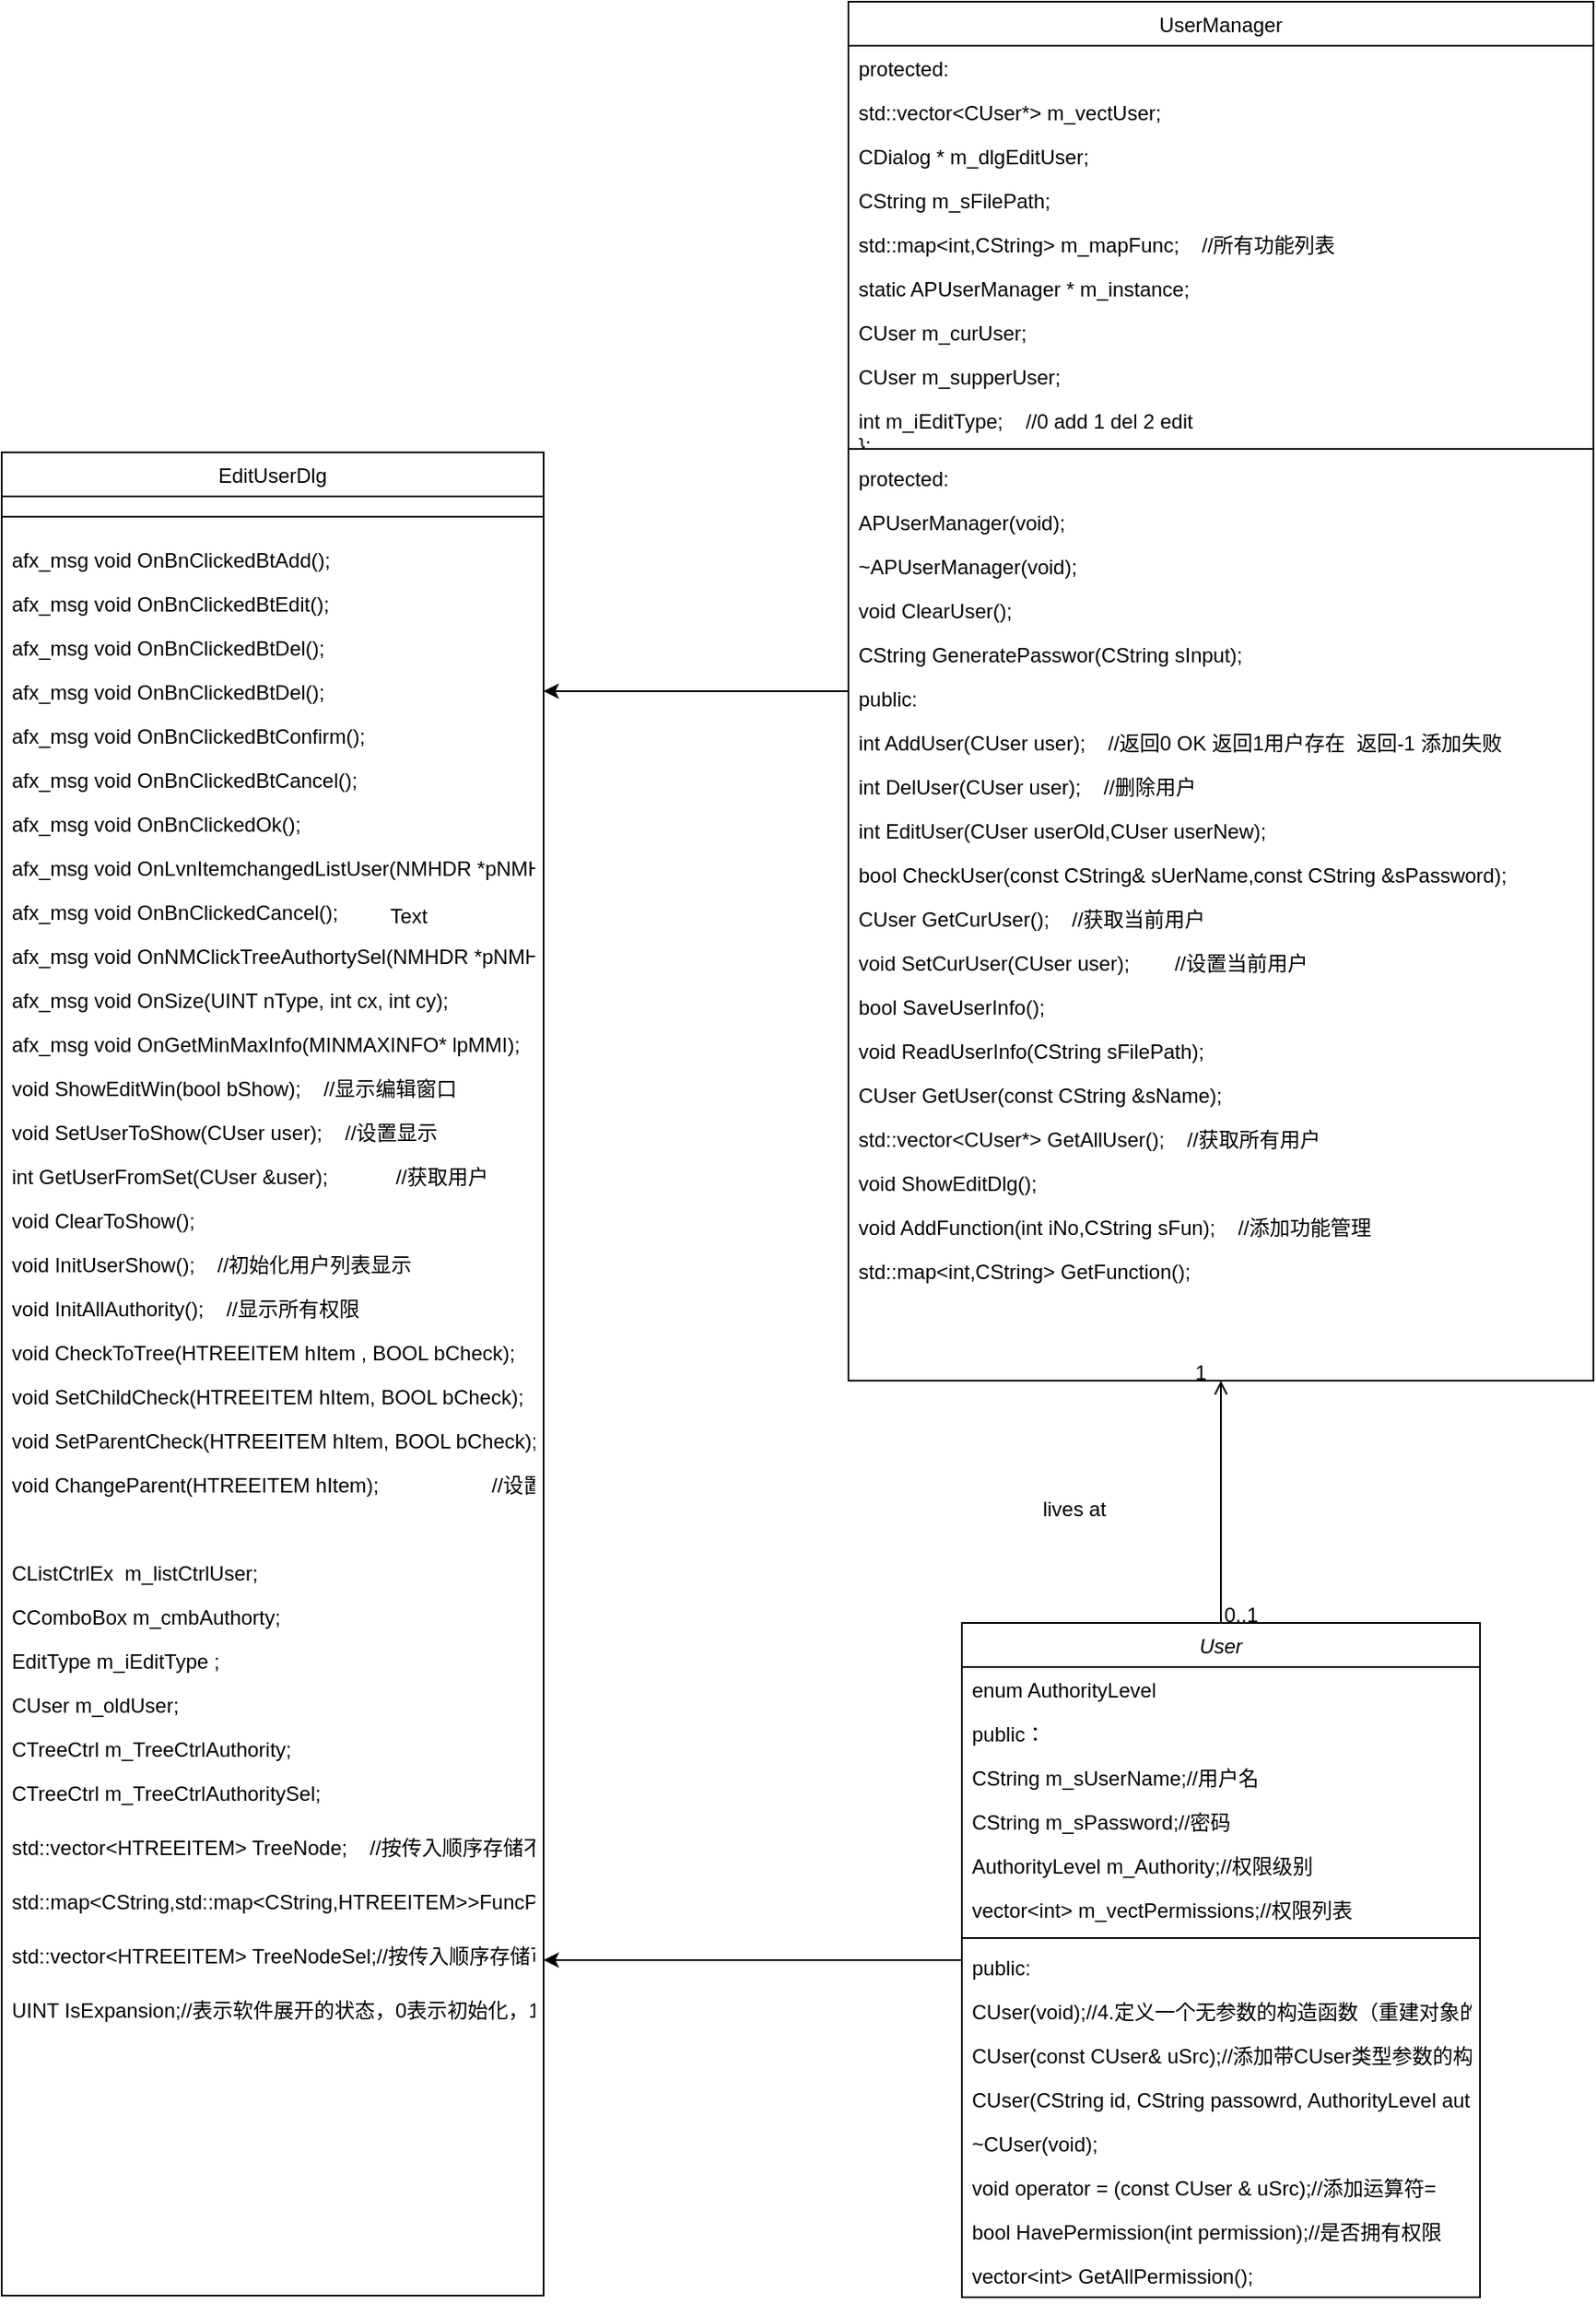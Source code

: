<mxfile version="18.0.1" type="github">
  <diagram id="C5RBs43oDa-KdzZeNtuy" name="Page-1">
    <mxGraphModel dx="1730" dy="893" grid="1" gridSize="10" guides="1" tooltips="1" connect="1" arrows="1" fold="1" page="1" pageScale="1" pageWidth="827" pageHeight="1169" math="0" shadow="0">
      <root>
        <mxCell id="WIyWlLk6GJQsqaUBKTNV-0" />
        <mxCell id="WIyWlLk6GJQsqaUBKTNV-1" parent="WIyWlLk6GJQsqaUBKTNV-0" />
        <mxCell id="l4j0BiACsp0UL-2ELMvY-80" value="" style="edgeStyle=orthogonalEdgeStyle;rounded=0;orthogonalLoop=1;jettySize=auto;html=1;" edge="1" parent="WIyWlLk6GJQsqaUBKTNV-1" source="zkfFHV4jXpPFQw0GAbJ--0" target="l4j0BiACsp0UL-2ELMvY-41">
          <mxGeometry relative="1" as="geometry" />
        </mxCell>
        <mxCell id="zkfFHV4jXpPFQw0GAbJ--0" value="User" style="swimlane;fontStyle=2;align=center;verticalAlign=top;childLayout=stackLayout;horizontal=1;startSize=26;horizontalStack=0;resizeParent=1;resizeLast=0;collapsible=1;marginBottom=0;rounded=0;shadow=0;strokeWidth=1;" parent="WIyWlLk6GJQsqaUBKTNV-1" vertex="1">
          <mxGeometry x="567" y="1027" width="306" height="398" as="geometry">
            <mxRectangle x="230" y="140" width="160" height="26" as="alternateBounds" />
          </mxGeometry>
        </mxCell>
        <mxCell id="zkfFHV4jXpPFQw0GAbJ--1" value="enum AuthorityLevel" style="text;align=left;verticalAlign=top;spacingLeft=4;spacingRight=4;overflow=hidden;rotatable=0;points=[[0,0.5],[1,0.5]];portConstraint=eastwest;" parent="zkfFHV4jXpPFQw0GAbJ--0" vertex="1">
          <mxGeometry y="26" width="306" height="26" as="geometry" />
        </mxCell>
        <mxCell id="l4j0BiACsp0UL-2ELMvY-47" value="public：" style="text;align=left;verticalAlign=top;spacingLeft=4;spacingRight=4;overflow=hidden;rotatable=0;points=[[0,0.5],[1,0.5]];portConstraint=eastwest;" vertex="1" parent="zkfFHV4jXpPFQw0GAbJ--0">
          <mxGeometry y="52" width="306" height="26" as="geometry" />
        </mxCell>
        <mxCell id="zkfFHV4jXpPFQw0GAbJ--2" value="CString m_sUserName;//用户名" style="text;align=left;verticalAlign=top;spacingLeft=4;spacingRight=4;overflow=hidden;rotatable=0;points=[[0,0.5],[1,0.5]];portConstraint=eastwest;rounded=0;shadow=0;html=0;" parent="zkfFHV4jXpPFQw0GAbJ--0" vertex="1">
          <mxGeometry y="78" width="306" height="26" as="geometry" />
        </mxCell>
        <mxCell id="zkfFHV4jXpPFQw0GAbJ--3" value="CString m_sPassword;//密码" style="text;align=left;verticalAlign=top;spacingLeft=4;spacingRight=4;overflow=hidden;rotatable=0;points=[[0,0.5],[1,0.5]];portConstraint=eastwest;rounded=0;shadow=0;html=0;" parent="zkfFHV4jXpPFQw0GAbJ--0" vertex="1">
          <mxGeometry y="104" width="306" height="26" as="geometry" />
        </mxCell>
        <mxCell id="l4j0BiACsp0UL-2ELMvY-46" value="AuthorityLevel m_Authority;//权限级别" style="text;align=left;verticalAlign=top;spacingLeft=4;spacingRight=4;overflow=hidden;rotatable=0;points=[[0,0.5],[1,0.5]];portConstraint=eastwest;rounded=0;shadow=0;html=0;" vertex="1" parent="zkfFHV4jXpPFQw0GAbJ--0">
          <mxGeometry y="130" width="306" height="26" as="geometry" />
        </mxCell>
        <mxCell id="l4j0BiACsp0UL-2ELMvY-45" value="vector&lt;int&gt; m_vectPermissions;//权限列表" style="text;align=left;verticalAlign=top;spacingLeft=4;spacingRight=4;overflow=hidden;rotatable=0;points=[[0,0.5],[1,0.5]];portConstraint=eastwest;rounded=0;shadow=0;html=0;" vertex="1" parent="zkfFHV4jXpPFQw0GAbJ--0">
          <mxGeometry y="156" width="306" height="26" as="geometry" />
        </mxCell>
        <mxCell id="zkfFHV4jXpPFQw0GAbJ--4" value="" style="line;html=1;strokeWidth=1;align=left;verticalAlign=middle;spacingTop=-1;spacingLeft=3;spacingRight=3;rotatable=0;labelPosition=right;points=[];portConstraint=eastwest;" parent="zkfFHV4jXpPFQw0GAbJ--0" vertex="1">
          <mxGeometry y="182" width="306" height="8" as="geometry" />
        </mxCell>
        <mxCell id="zkfFHV4jXpPFQw0GAbJ--5" value="public:" style="text;align=left;verticalAlign=top;spacingLeft=4;spacingRight=4;overflow=hidden;rotatable=0;points=[[0,0.5],[1,0.5]];portConstraint=eastwest;" parent="zkfFHV4jXpPFQw0GAbJ--0" vertex="1">
          <mxGeometry y="190" width="306" height="26" as="geometry" />
        </mxCell>
        <mxCell id="l4j0BiACsp0UL-2ELMvY-51" value="CUser(void);//4.定义一个无参数的构造函数（重建对象的时候要用）" style="text;align=left;verticalAlign=top;spacingLeft=4;spacingRight=4;overflow=hidden;rotatable=0;points=[[0,0.5],[1,0.5]];portConstraint=eastwest;" vertex="1" parent="zkfFHV4jXpPFQw0GAbJ--0">
          <mxGeometry y="216" width="306" height="26" as="geometry" />
        </mxCell>
        <mxCell id="l4j0BiACsp0UL-2ELMvY-50" value="CUser(const CUser&amp; uSrc);//添加带CUser类型参数的构造函数" style="text;align=left;verticalAlign=top;spacingLeft=4;spacingRight=4;overflow=hidden;rotatable=0;points=[[0,0.5],[1,0.5]];portConstraint=eastwest;" vertex="1" parent="zkfFHV4jXpPFQw0GAbJ--0">
          <mxGeometry y="242" width="306" height="26" as="geometry" />
        </mxCell>
        <mxCell id="l4j0BiACsp0UL-2ELMvY-49" value="CUser(CString id, CString passowrd, AuthorityLevel authority, vector&lt;int&gt; permissions);" style="text;align=left;verticalAlign=top;spacingLeft=4;spacingRight=4;overflow=hidden;rotatable=0;points=[[0,0.5],[1,0.5]];portConstraint=eastwest;" vertex="1" parent="zkfFHV4jXpPFQw0GAbJ--0">
          <mxGeometry y="268" width="306" height="26" as="geometry" />
        </mxCell>
        <mxCell id="l4j0BiACsp0UL-2ELMvY-48" value="~CUser(void);" style="text;align=left;verticalAlign=top;spacingLeft=4;spacingRight=4;overflow=hidden;rotatable=0;points=[[0,0.5],[1,0.5]];portConstraint=eastwest;" vertex="1" parent="zkfFHV4jXpPFQw0GAbJ--0">
          <mxGeometry y="294" width="306" height="26" as="geometry" />
        </mxCell>
        <mxCell id="l4j0BiACsp0UL-2ELMvY-54" value="void operator = (const CUser &amp; uSrc);//添加运算符=" style="text;align=left;verticalAlign=top;spacingLeft=4;spacingRight=4;overflow=hidden;rotatable=0;points=[[0,0.5],[1,0.5]];portConstraint=eastwest;" vertex="1" parent="zkfFHV4jXpPFQw0GAbJ--0">
          <mxGeometry y="320" width="306" height="26" as="geometry" />
        </mxCell>
        <mxCell id="l4j0BiACsp0UL-2ELMvY-53" value="bool HavePermission(int permission);//是否拥有权限" style="text;align=left;verticalAlign=top;spacingLeft=4;spacingRight=4;overflow=hidden;rotatable=0;points=[[0,0.5],[1,0.5]];portConstraint=eastwest;" vertex="1" parent="zkfFHV4jXpPFQw0GAbJ--0">
          <mxGeometry y="346" width="306" height="26" as="geometry" />
        </mxCell>
        <mxCell id="l4j0BiACsp0UL-2ELMvY-52" value="vector&lt;int&gt; GetAllPermission();" style="text;align=left;verticalAlign=top;spacingLeft=4;spacingRight=4;overflow=hidden;rotatable=0;points=[[0,0.5],[1,0.5]];portConstraint=eastwest;" vertex="1" parent="zkfFHV4jXpPFQw0GAbJ--0">
          <mxGeometry y="372" width="306" height="26" as="geometry" />
        </mxCell>
        <mxCell id="zkfFHV4jXpPFQw0GAbJ--6" value="EditUserDlg" style="swimlane;fontStyle=0;align=center;verticalAlign=top;childLayout=stackLayout;horizontal=1;startSize=26;horizontalStack=0;resizeParent=1;resizeLast=0;collapsible=1;marginBottom=0;rounded=0;shadow=0;strokeWidth=1;" parent="WIyWlLk6GJQsqaUBKTNV-1" vertex="1">
          <mxGeometry y="336" width="320" height="1088" as="geometry">
            <mxRectangle x="130" y="380" width="160" height="26" as="alternateBounds" />
          </mxGeometry>
        </mxCell>
        <mxCell id="zkfFHV4jXpPFQw0GAbJ--9" value="" style="line;html=1;strokeWidth=1;align=left;verticalAlign=middle;spacingTop=-1;spacingLeft=3;spacingRight=3;rotatable=0;labelPosition=right;points=[];portConstraint=eastwest;" parent="zkfFHV4jXpPFQw0GAbJ--6" vertex="1">
          <mxGeometry y="26" width="320" height="24" as="geometry" />
        </mxCell>
        <mxCell id="zkfFHV4jXpPFQw0GAbJ--11" value="afx_msg void OnBnClickedBtAdd();" style="text;align=left;verticalAlign=top;spacingLeft=4;spacingRight=4;overflow=hidden;rotatable=0;points=[[0,0.5],[1,0.5]];portConstraint=eastwest;" parent="zkfFHV4jXpPFQw0GAbJ--6" vertex="1">
          <mxGeometry y="50" width="320" height="26" as="geometry" />
        </mxCell>
        <mxCell id="l4j0BiACsp0UL-2ELMvY-2" value="afx_msg void OnBnClickedBtEdit();" style="text;align=left;verticalAlign=top;spacingLeft=4;spacingRight=4;overflow=hidden;rotatable=0;points=[[0,0.5],[1,0.5]];portConstraint=eastwest;" vertex="1" parent="zkfFHV4jXpPFQw0GAbJ--6">
          <mxGeometry y="76" width="320" height="26" as="geometry" />
        </mxCell>
        <mxCell id="l4j0BiACsp0UL-2ELMvY-1" value="afx_msg void OnBnClickedBtDel();" style="text;align=left;verticalAlign=top;spacingLeft=4;spacingRight=4;overflow=hidden;rotatable=0;points=[[0,0.5],[1,0.5]];portConstraint=eastwest;" vertex="1" parent="zkfFHV4jXpPFQw0GAbJ--6">
          <mxGeometry y="102" width="320" height="26" as="geometry" />
        </mxCell>
        <mxCell id="l4j0BiACsp0UL-2ELMvY-9" value="afx_msg void OnBnClickedBtDel();" style="text;align=left;verticalAlign=top;spacingLeft=4;spacingRight=4;overflow=hidden;rotatable=0;points=[[0,0.5],[1,0.5]];portConstraint=eastwest;" vertex="1" parent="zkfFHV4jXpPFQw0GAbJ--6">
          <mxGeometry y="128" width="320" height="26" as="geometry" />
        </mxCell>
        <mxCell id="l4j0BiACsp0UL-2ELMvY-8" value="afx_msg void OnBnClickedBtConfirm();" style="text;align=left;verticalAlign=top;spacingLeft=4;spacingRight=4;overflow=hidden;rotatable=0;points=[[0,0.5],[1,0.5]];portConstraint=eastwest;" vertex="1" parent="zkfFHV4jXpPFQw0GAbJ--6">
          <mxGeometry y="154" width="320" height="26" as="geometry" />
        </mxCell>
        <mxCell id="l4j0BiACsp0UL-2ELMvY-7" value="afx_msg void OnBnClickedBtCancel();" style="text;align=left;verticalAlign=top;spacingLeft=4;spacingRight=4;overflow=hidden;rotatable=0;points=[[0,0.5],[1,0.5]];portConstraint=eastwest;" vertex="1" parent="zkfFHV4jXpPFQw0GAbJ--6">
          <mxGeometry y="180" width="320" height="26" as="geometry" />
        </mxCell>
        <mxCell id="l4j0BiACsp0UL-2ELMvY-6" value="afx_msg void OnBnClickedOk();" style="text;align=left;verticalAlign=top;spacingLeft=4;spacingRight=4;overflow=hidden;rotatable=0;points=[[0,0.5],[1,0.5]];portConstraint=eastwest;" vertex="1" parent="zkfFHV4jXpPFQw0GAbJ--6">
          <mxGeometry y="206" width="320" height="26" as="geometry" />
        </mxCell>
        <mxCell id="l4j0BiACsp0UL-2ELMvY-5" value="afx_msg void OnLvnItemchangedListUser(NMHDR *pNMHDR, LRESULT *pResult);" style="text;align=left;verticalAlign=top;spacingLeft=4;spacingRight=4;overflow=hidden;rotatable=0;points=[[0,0.5],[1,0.5]];portConstraint=eastwest;" vertex="1" parent="zkfFHV4jXpPFQw0GAbJ--6">
          <mxGeometry y="232" width="320" height="26" as="geometry" />
        </mxCell>
        <mxCell id="l4j0BiACsp0UL-2ELMvY-16" value="afx_msg void OnBnClickedCancel();" style="text;align=left;verticalAlign=top;spacingLeft=4;spacingRight=4;overflow=hidden;rotatable=0;points=[[0,0.5],[1,0.5]];portConstraint=eastwest;" vertex="1" parent="zkfFHV4jXpPFQw0GAbJ--6">
          <mxGeometry y="258" width="320" height="26" as="geometry" />
        </mxCell>
        <mxCell id="l4j0BiACsp0UL-2ELMvY-15" value="afx_msg void OnNMClickTreeAuthortySel(NMHDR *pNMHDR, LRESULT *pResult);" style="text;align=left;verticalAlign=top;spacingLeft=4;spacingRight=4;overflow=hidden;rotatable=0;points=[[0,0.5],[1,0.5]];portConstraint=eastwest;" vertex="1" parent="zkfFHV4jXpPFQw0GAbJ--6">
          <mxGeometry y="284" width="320" height="26" as="geometry" />
        </mxCell>
        <mxCell id="l4j0BiACsp0UL-2ELMvY-14" value="afx_msg void OnSize(UINT nType, int cx, int cy);" style="text;align=left;verticalAlign=top;spacingLeft=4;spacingRight=4;overflow=hidden;rotatable=0;points=[[0,0.5],[1,0.5]];portConstraint=eastwest;" vertex="1" parent="zkfFHV4jXpPFQw0GAbJ--6">
          <mxGeometry y="310" width="320" height="26" as="geometry" />
        </mxCell>
        <mxCell id="l4j0BiACsp0UL-2ELMvY-13" value="afx_msg void OnGetMinMaxInfo(MINMAXINFO* lpMMI);" style="text;align=left;verticalAlign=top;spacingLeft=4;spacingRight=4;overflow=hidden;rotatable=0;points=[[0,0.5],[1,0.5]];portConstraint=eastwest;" vertex="1" parent="zkfFHV4jXpPFQw0GAbJ--6">
          <mxGeometry y="336" width="320" height="26" as="geometry" />
        </mxCell>
        <mxCell id="l4j0BiACsp0UL-2ELMvY-12" value="void ShowEditWin(bool bShow);    //显示编辑窗口" style="text;align=left;verticalAlign=top;spacingLeft=4;spacingRight=4;overflow=hidden;rotatable=0;points=[[0,0.5],[1,0.5]];portConstraint=eastwest;" vertex="1" parent="zkfFHV4jXpPFQw0GAbJ--6">
          <mxGeometry y="362" width="320" height="26" as="geometry" />
        </mxCell>
        <mxCell id="l4j0BiACsp0UL-2ELMvY-11" value="void SetUserToShow(CUser user);    //设置显示" style="text;align=left;verticalAlign=top;spacingLeft=4;spacingRight=4;overflow=hidden;rotatable=0;points=[[0,0.5],[1,0.5]];portConstraint=eastwest;" vertex="1" parent="zkfFHV4jXpPFQw0GAbJ--6">
          <mxGeometry y="388" width="320" height="26" as="geometry" />
        </mxCell>
        <mxCell id="l4j0BiACsp0UL-2ELMvY-22" value="int GetUserFromSet(CUser &amp;user);            //获取用户" style="text;align=left;verticalAlign=top;spacingLeft=4;spacingRight=4;overflow=hidden;rotatable=0;points=[[0,0.5],[1,0.5]];portConstraint=eastwest;" vertex="1" parent="zkfFHV4jXpPFQw0GAbJ--6">
          <mxGeometry y="414" width="320" height="26" as="geometry" />
        </mxCell>
        <mxCell id="l4j0BiACsp0UL-2ELMvY-21" value="void ClearToShow();" style="text;align=left;verticalAlign=top;spacingLeft=4;spacingRight=4;overflow=hidden;rotatable=0;points=[[0,0.5],[1,0.5]];portConstraint=eastwest;" vertex="1" parent="zkfFHV4jXpPFQw0GAbJ--6">
          <mxGeometry y="440" width="320" height="26" as="geometry" />
        </mxCell>
        <mxCell id="l4j0BiACsp0UL-2ELMvY-20" value="void InitUserShow();    //初始化用户列表显示" style="text;align=left;verticalAlign=top;spacingLeft=4;spacingRight=4;overflow=hidden;rotatable=0;points=[[0,0.5],[1,0.5]];portConstraint=eastwest;" vertex="1" parent="zkfFHV4jXpPFQw0GAbJ--6">
          <mxGeometry y="466" width="320" height="26" as="geometry" />
        </mxCell>
        <mxCell id="l4j0BiACsp0UL-2ELMvY-19" value="void InitAllAuthority();    //显示所有权限" style="text;align=left;verticalAlign=top;spacingLeft=4;spacingRight=4;overflow=hidden;rotatable=0;points=[[0,0.5],[1,0.5]];portConstraint=eastwest;" vertex="1" parent="zkfFHV4jXpPFQw0GAbJ--6">
          <mxGeometry y="492" width="320" height="26" as="geometry" />
        </mxCell>
        <mxCell id="l4j0BiACsp0UL-2ELMvY-18" value="void CheckToTree(HTREEITEM hItem , BOOL bCheck);    //当前节点被选择后会对整个树状图做出的反应" style="text;align=left;verticalAlign=top;spacingLeft=4;spacingRight=4;overflow=hidden;rotatable=0;points=[[0,0.5],[1,0.5]];portConstraint=eastwest;" vertex="1" parent="zkfFHV4jXpPFQw0GAbJ--6">
          <mxGeometry y="518" width="320" height="26" as="geometry" />
        </mxCell>
        <mxCell id="l4j0BiACsp0UL-2ELMvY-17" value="void SetChildCheck(HTREEITEM hItem, BOOL bCheck);    //当父节点被选中后子节点的反应" style="text;align=left;verticalAlign=top;spacingLeft=4;spacingRight=4;overflow=hidden;rotatable=0;points=[[0,0.5],[1,0.5]];portConstraint=eastwest;" vertex="1" parent="zkfFHV4jXpPFQw0GAbJ--6">
          <mxGeometry y="544" width="320" height="26" as="geometry" />
        </mxCell>
        <mxCell id="l4j0BiACsp0UL-2ELMvY-27" value="void SetParentCheck(HTREEITEM hItem, BOOL bCheck);    //当子节点被选中后父节点的反应" style="text;align=left;verticalAlign=top;spacingLeft=4;spacingRight=4;overflow=hidden;rotatable=0;points=[[0,0.5],[1,0.5]];portConstraint=eastwest;" vertex="1" parent="zkfFHV4jXpPFQw0GAbJ--6">
          <mxGeometry y="570" width="320" height="26" as="geometry" />
        </mxCell>
        <mxCell id="l4j0BiACsp0UL-2ELMvY-26" value="void ChangeParent(HTREEITEM hItem);                    //设置子节点如果被选中则展开父节点" style="text;align=left;verticalAlign=top;spacingLeft=4;spacingRight=4;overflow=hidden;rotatable=0;points=[[0,0.5],[1,0.5]];portConstraint=eastwest;" vertex="1" parent="zkfFHV4jXpPFQw0GAbJ--6">
          <mxGeometry y="596" width="320" height="26" as="geometry" />
        </mxCell>
        <mxCell id="l4j0BiACsp0UL-2ELMvY-25" style="text;align=left;verticalAlign=top;spacingLeft=4;spacingRight=4;overflow=hidden;rotatable=0;points=[[0,0.5],[1,0.5]];portConstraint=eastwest;" vertex="1" parent="zkfFHV4jXpPFQw0GAbJ--6">
          <mxGeometry y="622" width="320" height="26" as="geometry" />
        </mxCell>
        <mxCell id="l4j0BiACsp0UL-2ELMvY-24" value="CListCtrlEx  m_listCtrlUser;" style="text;align=left;verticalAlign=top;spacingLeft=4;spacingRight=4;overflow=hidden;rotatable=0;points=[[0,0.5],[1,0.5]];portConstraint=eastwest;" vertex="1" parent="zkfFHV4jXpPFQw0GAbJ--6">
          <mxGeometry y="648" width="320" height="26" as="geometry" />
        </mxCell>
        <mxCell id="l4j0BiACsp0UL-2ELMvY-23" value="CComboBox m_cmbAuthorty;" style="text;align=left;verticalAlign=top;spacingLeft=4;spacingRight=4;overflow=hidden;rotatable=0;points=[[0,0.5],[1,0.5]];portConstraint=eastwest;" vertex="1" parent="zkfFHV4jXpPFQw0GAbJ--6">
          <mxGeometry y="674" width="320" height="26" as="geometry" />
        </mxCell>
        <mxCell id="l4j0BiACsp0UL-2ELMvY-37" value="EditType m_iEditType ;" style="text;align=left;verticalAlign=top;spacingLeft=4;spacingRight=4;overflow=hidden;rotatable=0;points=[[0,0.5],[1,0.5]];portConstraint=eastwest;" vertex="1" parent="zkfFHV4jXpPFQw0GAbJ--6">
          <mxGeometry y="700" width="320" height="26" as="geometry" />
        </mxCell>
        <mxCell id="l4j0BiACsp0UL-2ELMvY-38" value="CUser m_oldUser;" style="text;align=left;verticalAlign=top;spacingLeft=4;spacingRight=4;overflow=hidden;rotatable=0;points=[[0,0.5],[1,0.5]];portConstraint=eastwest;" vertex="1" parent="zkfFHV4jXpPFQw0GAbJ--6">
          <mxGeometry y="726" width="320" height="26" as="geometry" />
        </mxCell>
        <mxCell id="l4j0BiACsp0UL-2ELMvY-39" value="CTreeCtrl m_TreeCtrlAuthority;" style="text;align=left;verticalAlign=top;spacingLeft=4;spacingRight=4;overflow=hidden;rotatable=0;points=[[0,0.5],[1,0.5]];portConstraint=eastwest;" vertex="1" parent="zkfFHV4jXpPFQw0GAbJ--6">
          <mxGeometry y="752" width="320" height="26" as="geometry" />
        </mxCell>
        <mxCell id="l4j0BiACsp0UL-2ELMvY-40" value="CTreeCtrl m_TreeCtrlAuthoritySel;" style="text;align=left;verticalAlign=top;spacingLeft=4;spacingRight=4;overflow=hidden;rotatable=0;points=[[0,0.5],[1,0.5]];portConstraint=eastwest;" vertex="1" parent="zkfFHV4jXpPFQw0GAbJ--6">
          <mxGeometry y="778" width="320" height="32" as="geometry" />
        </mxCell>
        <mxCell id="l4j0BiACsp0UL-2ELMvY-43" value="std::vector&lt;HTREEITEM&gt; TreeNode;    //按传入顺序存储不可设置权限列表" style="text;align=left;verticalAlign=top;spacingLeft=4;spacingRight=4;overflow=hidden;rotatable=0;points=[[0,0.5],[1,0.5]];portConstraint=eastwest;" vertex="1" parent="zkfFHV4jXpPFQw0GAbJ--6">
          <mxGeometry y="810" width="320" height="32" as="geometry" />
        </mxCell>
        <mxCell id="l4j0BiACsp0UL-2ELMvY-42" value="std::map&lt;CString,std::map&lt;CString,HTREEITEM&gt;&gt;FuncPageName;//权限名称和节点句柄的Map映射表" style="text;align=left;verticalAlign=top;spacingLeft=4;spacingRight=4;overflow=hidden;rotatable=0;points=[[0,0.5],[1,0.5]];portConstraint=eastwest;" vertex="1" parent="zkfFHV4jXpPFQw0GAbJ--6">
          <mxGeometry y="842" width="320" height="32" as="geometry" />
        </mxCell>
        <mxCell id="l4j0BiACsp0UL-2ELMvY-41" value="std::vector&lt;HTREEITEM&gt; TreeNodeSel;//按传入顺序存储可设置权限列表" style="text;align=left;verticalAlign=top;spacingLeft=4;spacingRight=4;overflow=hidden;rotatable=0;points=[[0,0.5],[1,0.5]];portConstraint=eastwest;" vertex="1" parent="zkfFHV4jXpPFQw0GAbJ--6">
          <mxGeometry y="874" width="320" height="32" as="geometry" />
        </mxCell>
        <mxCell id="l4j0BiACsp0UL-2ELMvY-44" value="UINT IsExpansion;//表示软件展开的状态，0表示初始化，1表示未展开，2表示展开，3表示需要收缩" style="text;align=left;verticalAlign=top;spacingLeft=4;spacingRight=4;overflow=hidden;rotatable=0;points=[[0,0.5],[1,0.5]];portConstraint=eastwest;" vertex="1" parent="zkfFHV4jXpPFQw0GAbJ--6">
          <mxGeometry y="906" width="320" height="32" as="geometry" />
        </mxCell>
        <mxCell id="l4j0BiACsp0UL-2ELMvY-81" value="" style="edgeStyle=orthogonalEdgeStyle;rounded=0;orthogonalLoop=1;jettySize=auto;html=1;" edge="1" parent="WIyWlLk6GJQsqaUBKTNV-1" source="zkfFHV4jXpPFQw0GAbJ--17" target="l4j0BiACsp0UL-2ELMvY-9">
          <mxGeometry relative="1" as="geometry" />
        </mxCell>
        <mxCell id="zkfFHV4jXpPFQw0GAbJ--17" value="UserManager" style="swimlane;fontStyle=0;align=center;verticalAlign=top;childLayout=stackLayout;horizontal=1;startSize=26;horizontalStack=0;resizeParent=1;resizeLast=0;collapsible=1;marginBottom=0;rounded=0;shadow=0;strokeWidth=1;" parent="WIyWlLk6GJQsqaUBKTNV-1" vertex="1">
          <mxGeometry x="500" y="70" width="440" height="814" as="geometry">
            <mxRectangle x="550" y="140" width="160" height="26" as="alternateBounds" />
          </mxGeometry>
        </mxCell>
        <mxCell id="zkfFHV4jXpPFQw0GAbJ--18" value="protected:" style="text;align=left;verticalAlign=top;spacingLeft=4;spacingRight=4;overflow=hidden;rotatable=0;points=[[0,0.5],[1,0.5]];portConstraint=eastwest;" parent="zkfFHV4jXpPFQw0GAbJ--17" vertex="1">
          <mxGeometry y="26" width="440" height="26" as="geometry" />
        </mxCell>
        <mxCell id="zkfFHV4jXpPFQw0GAbJ--19" value="std::vector&lt;CUser*&gt; m_vectUser;" style="text;align=left;verticalAlign=top;spacingLeft=4;spacingRight=4;overflow=hidden;rotatable=0;points=[[0,0.5],[1,0.5]];portConstraint=eastwest;rounded=0;shadow=0;html=0;" parent="zkfFHV4jXpPFQw0GAbJ--17" vertex="1">
          <mxGeometry y="52" width="440" height="26" as="geometry" />
        </mxCell>
        <mxCell id="zkfFHV4jXpPFQw0GAbJ--20" value="CDialog * m_dlgEditUser;" style="text;align=left;verticalAlign=top;spacingLeft=4;spacingRight=4;overflow=hidden;rotatable=0;points=[[0,0.5],[1,0.5]];portConstraint=eastwest;rounded=0;shadow=0;html=0;" parent="zkfFHV4jXpPFQw0GAbJ--17" vertex="1">
          <mxGeometry y="78" width="440" height="26" as="geometry" />
        </mxCell>
        <mxCell id="zkfFHV4jXpPFQw0GAbJ--21" value="CString m_sFilePath;" style="text;align=left;verticalAlign=top;spacingLeft=4;spacingRight=4;overflow=hidden;rotatable=0;points=[[0,0.5],[1,0.5]];portConstraint=eastwest;rounded=0;shadow=0;html=0;" parent="zkfFHV4jXpPFQw0GAbJ--17" vertex="1">
          <mxGeometry y="104" width="440" height="26" as="geometry" />
        </mxCell>
        <mxCell id="zkfFHV4jXpPFQw0GAbJ--22" value="std::map&lt;int,CString&gt; m_mapFunc;    //所有功能列表" style="text;align=left;verticalAlign=top;spacingLeft=4;spacingRight=4;overflow=hidden;rotatable=0;points=[[0,0.5],[1,0.5]];portConstraint=eastwest;rounded=0;shadow=0;html=0;" parent="zkfFHV4jXpPFQw0GAbJ--17" vertex="1">
          <mxGeometry y="130" width="440" height="26" as="geometry" />
        </mxCell>
        <mxCell id="l4j0BiACsp0UL-2ELMvY-57" value="static APUserManager * m_instance;" style="text;align=left;verticalAlign=top;spacingLeft=4;spacingRight=4;overflow=hidden;rotatable=0;points=[[0,0.5],[1,0.5]];portConstraint=eastwest;rounded=0;shadow=0;html=0;" vertex="1" parent="zkfFHV4jXpPFQw0GAbJ--17">
          <mxGeometry y="156" width="440" height="26" as="geometry" />
        </mxCell>
        <mxCell id="l4j0BiACsp0UL-2ELMvY-56" value="CUser m_curUser;" style="text;align=left;verticalAlign=top;spacingLeft=4;spacingRight=4;overflow=hidden;rotatable=0;points=[[0,0.5],[1,0.5]];portConstraint=eastwest;rounded=0;shadow=0;html=0;" vertex="1" parent="zkfFHV4jXpPFQw0GAbJ--17">
          <mxGeometry y="182" width="440" height="26" as="geometry" />
        </mxCell>
        <mxCell id="l4j0BiACsp0UL-2ELMvY-55" value="CUser m_supperUser;" style="text;align=left;verticalAlign=top;spacingLeft=4;spacingRight=4;overflow=hidden;rotatable=0;points=[[0,0.5],[1,0.5]];portConstraint=eastwest;rounded=0;shadow=0;html=0;" vertex="1" parent="zkfFHV4jXpPFQw0GAbJ--17">
          <mxGeometry y="208" width="440" height="26" as="geometry" />
        </mxCell>
        <mxCell id="l4j0BiACsp0UL-2ELMvY-58" value="int m_iEditType;    //0 add 1 del 2 edit&#xa;};" style="text;align=left;verticalAlign=top;spacingLeft=4;spacingRight=4;overflow=hidden;rotatable=0;points=[[0,0.5],[1,0.5]];portConstraint=eastwest;rounded=0;shadow=0;html=0;" vertex="1" parent="zkfFHV4jXpPFQw0GAbJ--17">
          <mxGeometry y="234" width="440" height="26" as="geometry" />
        </mxCell>
        <mxCell id="zkfFHV4jXpPFQw0GAbJ--23" value="" style="line;html=1;strokeWidth=1;align=left;verticalAlign=middle;spacingTop=-1;spacingLeft=3;spacingRight=3;rotatable=0;labelPosition=right;points=[];portConstraint=eastwest;" parent="zkfFHV4jXpPFQw0GAbJ--17" vertex="1">
          <mxGeometry y="260" width="440" height="8" as="geometry" />
        </mxCell>
        <mxCell id="zkfFHV4jXpPFQw0GAbJ--24" value="protected:" style="text;align=left;verticalAlign=top;spacingLeft=4;spacingRight=4;overflow=hidden;rotatable=0;points=[[0,0.5],[1,0.5]];portConstraint=eastwest;" parent="zkfFHV4jXpPFQw0GAbJ--17" vertex="1">
          <mxGeometry y="268" width="440" height="26" as="geometry" />
        </mxCell>
        <mxCell id="zkfFHV4jXpPFQw0GAbJ--25" value="APUserManager(void);" style="text;align=left;verticalAlign=top;spacingLeft=4;spacingRight=4;overflow=hidden;rotatable=0;points=[[0,0.5],[1,0.5]];portConstraint=eastwest;" parent="zkfFHV4jXpPFQw0GAbJ--17" vertex="1">
          <mxGeometry y="294" width="440" height="26" as="geometry" />
        </mxCell>
        <mxCell id="l4j0BiACsp0UL-2ELMvY-66" value="~APUserManager(void);" style="text;align=left;verticalAlign=top;spacingLeft=4;spacingRight=4;overflow=hidden;rotatable=0;points=[[0,0.5],[1,0.5]];portConstraint=eastwest;" vertex="1" parent="zkfFHV4jXpPFQw0GAbJ--17">
          <mxGeometry y="320" width="440" height="26" as="geometry" />
        </mxCell>
        <mxCell id="l4j0BiACsp0UL-2ELMvY-77" value="void ClearUser();" style="text;align=left;verticalAlign=top;spacingLeft=4;spacingRight=4;overflow=hidden;rotatable=0;points=[[0,0.5],[1,0.5]];portConstraint=eastwest;" vertex="1" parent="zkfFHV4jXpPFQw0GAbJ--17">
          <mxGeometry y="346" width="440" height="26" as="geometry" />
        </mxCell>
        <mxCell id="l4j0BiACsp0UL-2ELMvY-76" value="CString GeneratePasswor(CString sInput);" style="text;align=left;verticalAlign=top;spacingLeft=4;spacingRight=4;overflow=hidden;rotatable=0;points=[[0,0.5],[1,0.5]];portConstraint=eastwest;" vertex="1" parent="zkfFHV4jXpPFQw0GAbJ--17">
          <mxGeometry y="372" width="440" height="26" as="geometry" />
        </mxCell>
        <mxCell id="l4j0BiACsp0UL-2ELMvY-65" value="public:" style="text;align=left;verticalAlign=top;spacingLeft=4;spacingRight=4;overflow=hidden;rotatable=0;points=[[0,0.5],[1,0.5]];portConstraint=eastwest;" vertex="1" parent="zkfFHV4jXpPFQw0GAbJ--17">
          <mxGeometry y="398" width="440" height="26" as="geometry" />
        </mxCell>
        <mxCell id="l4j0BiACsp0UL-2ELMvY-64" value="int AddUser(CUser user);    //返回0 OK 返回1用户存在  返回-1 添加失败" style="text;align=left;verticalAlign=top;spacingLeft=4;spacingRight=4;overflow=hidden;rotatable=0;points=[[0,0.5],[1,0.5]];portConstraint=eastwest;" vertex="1" parent="zkfFHV4jXpPFQw0GAbJ--17">
          <mxGeometry y="424" width="440" height="26" as="geometry" />
        </mxCell>
        <mxCell id="l4j0BiACsp0UL-2ELMvY-63" value="int DelUser(CUser user);    //删除用户" style="text;align=left;verticalAlign=top;spacingLeft=4;spacingRight=4;overflow=hidden;rotatable=0;points=[[0,0.5],[1,0.5]];portConstraint=eastwest;" vertex="1" parent="zkfFHV4jXpPFQw0GAbJ--17">
          <mxGeometry y="450" width="440" height="26" as="geometry" />
        </mxCell>
        <mxCell id="l4j0BiACsp0UL-2ELMvY-62" value="int EditUser(CUser userOld,CUser userNew);" style="text;align=left;verticalAlign=top;spacingLeft=4;spacingRight=4;overflow=hidden;rotatable=0;points=[[0,0.5],[1,0.5]];portConstraint=eastwest;" vertex="1" parent="zkfFHV4jXpPFQw0GAbJ--17">
          <mxGeometry y="476" width="440" height="26" as="geometry" />
        </mxCell>
        <mxCell id="l4j0BiACsp0UL-2ELMvY-61" value="bool CheckUser(const CString&amp; sUerName,const CString &amp;sPassword);" style="text;align=left;verticalAlign=top;spacingLeft=4;spacingRight=4;overflow=hidden;rotatable=0;points=[[0,0.5],[1,0.5]];portConstraint=eastwest;" vertex="1" parent="zkfFHV4jXpPFQw0GAbJ--17">
          <mxGeometry y="502" width="440" height="26" as="geometry" />
        </mxCell>
        <mxCell id="l4j0BiACsp0UL-2ELMvY-60" value="CUser GetCurUser();    //获取当前用户" style="text;align=left;verticalAlign=top;spacingLeft=4;spacingRight=4;overflow=hidden;rotatable=0;points=[[0,0.5],[1,0.5]];portConstraint=eastwest;" vertex="1" parent="zkfFHV4jXpPFQw0GAbJ--17">
          <mxGeometry y="528" width="440" height="26" as="geometry" />
        </mxCell>
        <mxCell id="l4j0BiACsp0UL-2ELMvY-59" value="void SetCurUser(CUser user);        //设置当前用户" style="text;align=left;verticalAlign=top;spacingLeft=4;spacingRight=4;overflow=hidden;rotatable=0;points=[[0,0.5],[1,0.5]];portConstraint=eastwest;" vertex="1" parent="zkfFHV4jXpPFQw0GAbJ--17">
          <mxGeometry y="554" width="440" height="26" as="geometry" />
        </mxCell>
        <mxCell id="l4j0BiACsp0UL-2ELMvY-67" value="bool SaveUserInfo();" style="text;align=left;verticalAlign=top;spacingLeft=4;spacingRight=4;overflow=hidden;rotatable=0;points=[[0,0.5],[1,0.5]];portConstraint=eastwest;" vertex="1" parent="zkfFHV4jXpPFQw0GAbJ--17">
          <mxGeometry y="580" width="440" height="26" as="geometry" />
        </mxCell>
        <mxCell id="l4j0BiACsp0UL-2ELMvY-68" value="void ReadUserInfo(CString sFilePath);" style="text;align=left;verticalAlign=top;spacingLeft=4;spacingRight=4;overflow=hidden;rotatable=0;points=[[0,0.5],[1,0.5]];portConstraint=eastwest;" vertex="1" parent="zkfFHV4jXpPFQw0GAbJ--17">
          <mxGeometry y="606" width="440" height="26" as="geometry" />
        </mxCell>
        <mxCell id="l4j0BiACsp0UL-2ELMvY-69" value="CUser GetUser(const CString &amp;sName);" style="text;align=left;verticalAlign=top;spacingLeft=4;spacingRight=4;overflow=hidden;rotatable=0;points=[[0,0.5],[1,0.5]];portConstraint=eastwest;" vertex="1" parent="zkfFHV4jXpPFQw0GAbJ--17">
          <mxGeometry y="632" width="440" height="26" as="geometry" />
        </mxCell>
        <mxCell id="l4j0BiACsp0UL-2ELMvY-70" value="std::vector&lt;CUser*&gt; GetAllUser();    //获取所有用户" style="text;align=left;verticalAlign=top;spacingLeft=4;spacingRight=4;overflow=hidden;rotatable=0;points=[[0,0.5],[1,0.5]];portConstraint=eastwest;" vertex="1" parent="zkfFHV4jXpPFQw0GAbJ--17">
          <mxGeometry y="658" width="440" height="26" as="geometry" />
        </mxCell>
        <mxCell id="l4j0BiACsp0UL-2ELMvY-71" value="void ShowEditDlg();" style="text;align=left;verticalAlign=top;spacingLeft=4;spacingRight=4;overflow=hidden;rotatable=0;points=[[0,0.5],[1,0.5]];portConstraint=eastwest;" vertex="1" parent="zkfFHV4jXpPFQw0GAbJ--17">
          <mxGeometry y="684" width="440" height="26" as="geometry" />
        </mxCell>
        <mxCell id="l4j0BiACsp0UL-2ELMvY-72" value="void AddFunction(int iNo,CString sFun);    //添加功能管理" style="text;align=left;verticalAlign=top;spacingLeft=4;spacingRight=4;overflow=hidden;rotatable=0;points=[[0,0.5],[1,0.5]];portConstraint=eastwest;" vertex="1" parent="zkfFHV4jXpPFQw0GAbJ--17">
          <mxGeometry y="710" width="440" height="26" as="geometry" />
        </mxCell>
        <mxCell id="l4j0BiACsp0UL-2ELMvY-73" value="std::map&lt;int,CString&gt; GetFunction();" style="text;align=left;verticalAlign=top;spacingLeft=4;spacingRight=4;overflow=hidden;rotatable=0;points=[[0,0.5],[1,0.5]];portConstraint=eastwest;" vertex="1" parent="zkfFHV4jXpPFQw0GAbJ--17">
          <mxGeometry y="736" width="440" height="26" as="geometry" />
        </mxCell>
        <mxCell id="l4j0BiACsp0UL-2ELMvY-74" style="text;align=left;verticalAlign=top;spacingLeft=4;spacingRight=4;overflow=hidden;rotatable=0;points=[[0,0.5],[1,0.5]];portConstraint=eastwest;" vertex="1" parent="zkfFHV4jXpPFQw0GAbJ--17">
          <mxGeometry y="762" width="440" height="26" as="geometry" />
        </mxCell>
        <mxCell id="l4j0BiACsp0UL-2ELMvY-75" style="text;align=left;verticalAlign=top;spacingLeft=4;spacingRight=4;overflow=hidden;rotatable=0;points=[[0,0.5],[1,0.5]];portConstraint=eastwest;" vertex="1" parent="zkfFHV4jXpPFQw0GAbJ--17">
          <mxGeometry y="788" width="440" height="26" as="geometry" />
        </mxCell>
        <mxCell id="zkfFHV4jXpPFQw0GAbJ--26" value="" style="endArrow=open;shadow=0;strokeWidth=1;rounded=0;endFill=1;edgeStyle=elbowEdgeStyle;elbow=vertical;" parent="WIyWlLk6GJQsqaUBKTNV-1" source="zkfFHV4jXpPFQw0GAbJ--0" target="zkfFHV4jXpPFQw0GAbJ--17" edge="1">
          <mxGeometry x="0.5" y="41" relative="1" as="geometry">
            <mxPoint x="380" y="192" as="sourcePoint" />
            <mxPoint x="540" y="192" as="targetPoint" />
            <mxPoint x="-40" y="32" as="offset" />
          </mxGeometry>
        </mxCell>
        <mxCell id="zkfFHV4jXpPFQw0GAbJ--27" value="0..1" style="resizable=0;align=left;verticalAlign=bottom;labelBackgroundColor=none;fontSize=12;" parent="zkfFHV4jXpPFQw0GAbJ--26" connectable="0" vertex="1">
          <mxGeometry x="-1" relative="1" as="geometry">
            <mxPoint y="4" as="offset" />
          </mxGeometry>
        </mxCell>
        <mxCell id="zkfFHV4jXpPFQw0GAbJ--28" value="1" style="resizable=0;align=right;verticalAlign=bottom;labelBackgroundColor=none;fontSize=12;" parent="zkfFHV4jXpPFQw0GAbJ--26" connectable="0" vertex="1">
          <mxGeometry x="1" relative="1" as="geometry">
            <mxPoint x="-7" y="4" as="offset" />
          </mxGeometry>
        </mxCell>
        <mxCell id="zkfFHV4jXpPFQw0GAbJ--29" value="lives at" style="text;html=1;resizable=0;points=[];;align=center;verticalAlign=middle;labelBackgroundColor=none;rounded=0;shadow=0;strokeWidth=1;fontSize=12;" parent="zkfFHV4jXpPFQw0GAbJ--26" vertex="1" connectable="0">
          <mxGeometry x="0.5" y="49" relative="1" as="geometry">
            <mxPoint x="-38" y="40" as="offset" />
          </mxGeometry>
        </mxCell>
        <mxCell id="l4j0BiACsp0UL-2ELMvY-10" value="Text" style="text;html=1;align=center;verticalAlign=middle;resizable=0;points=[];autosize=1;strokeColor=none;fillColor=none;" vertex="1" parent="WIyWlLk6GJQsqaUBKTNV-1">
          <mxGeometry x="220" y="600" width="40" height="20" as="geometry" />
        </mxCell>
      </root>
    </mxGraphModel>
  </diagram>
</mxfile>

